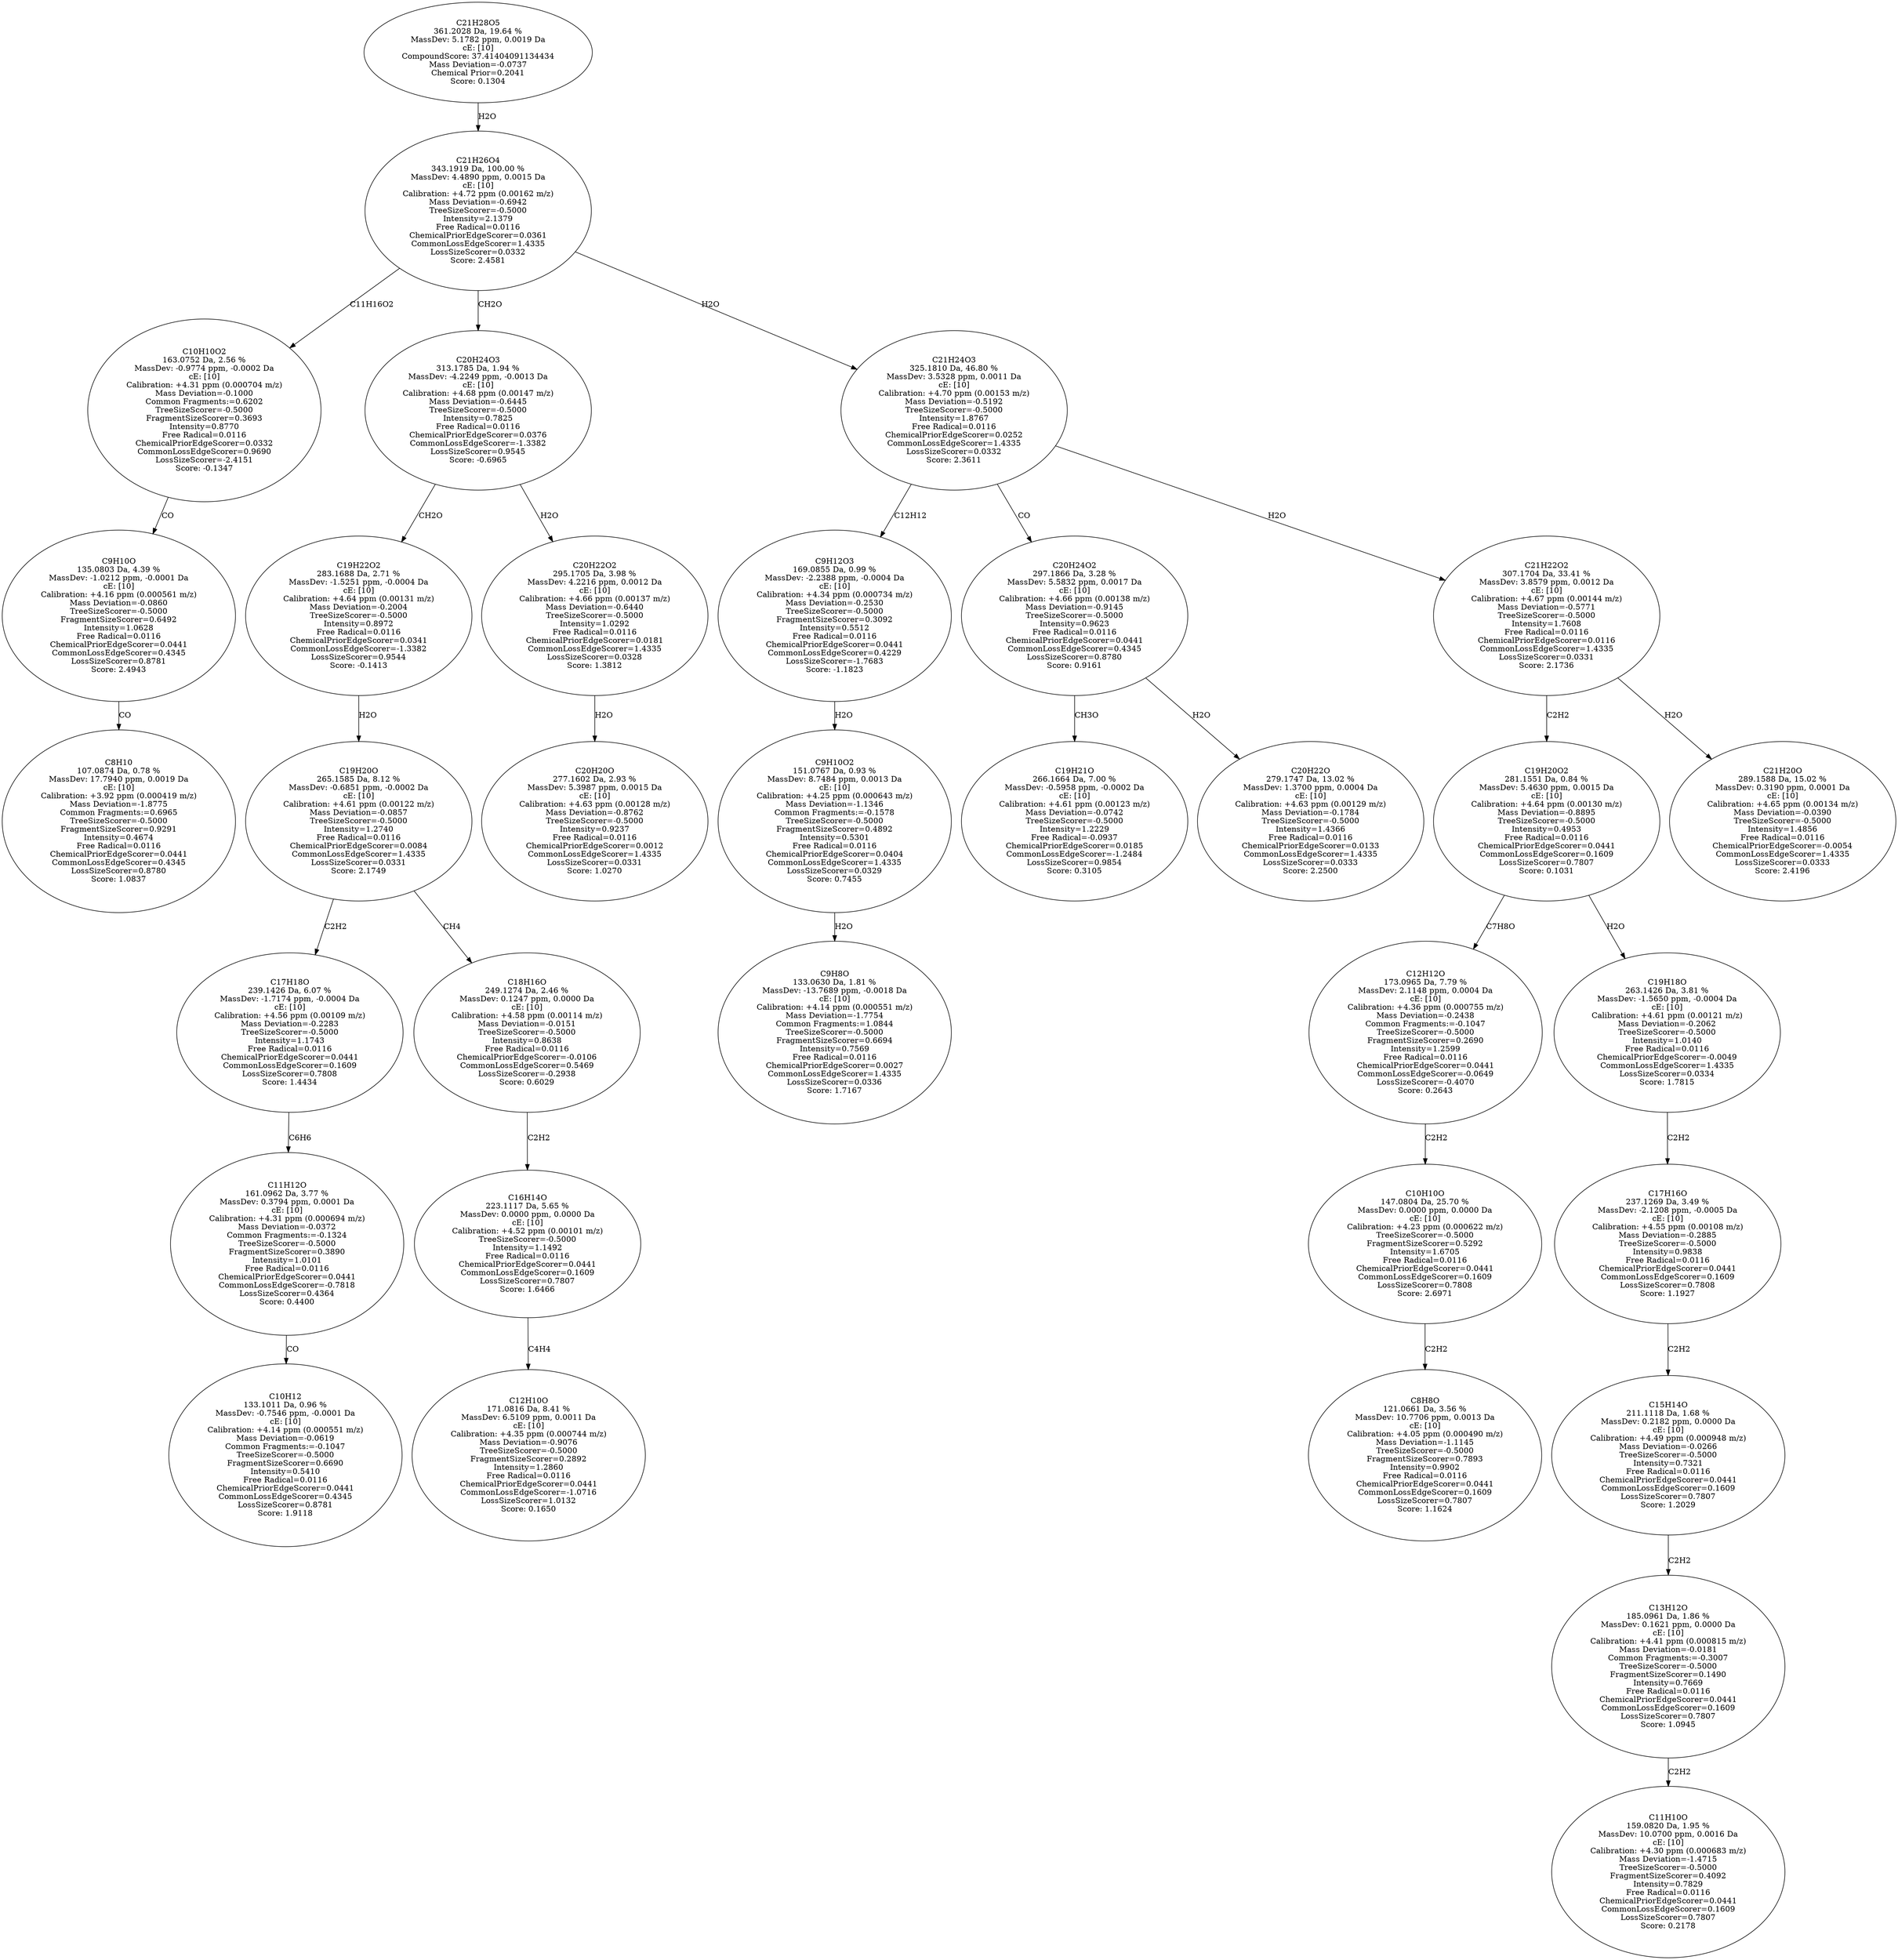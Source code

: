 strict digraph {
v1 [label="C8H10\n107.0874 Da, 0.78 %\nMassDev: 17.7940 ppm, 0.0019 Da\ncE: [10]\nCalibration: +3.92 ppm (0.000419 m/z)\nMass Deviation=-1.8775\nCommon Fragments:=0.6965\nTreeSizeScorer=-0.5000\nFragmentSizeScorer=0.9291\nIntensity=0.4674\nFree Radical=0.0116\nChemicalPriorEdgeScorer=0.0441\nCommonLossEdgeScorer=0.4345\nLossSizeScorer=0.8780\nScore: 1.0837"];
v2 [label="C9H10O\n135.0803 Da, 4.39 %\nMassDev: -1.0212 ppm, -0.0001 Da\ncE: [10]\nCalibration: +4.16 ppm (0.000561 m/z)\nMass Deviation=-0.0860\nTreeSizeScorer=-0.5000\nFragmentSizeScorer=0.6492\nIntensity=1.0628\nFree Radical=0.0116\nChemicalPriorEdgeScorer=0.0441\nCommonLossEdgeScorer=0.4345\nLossSizeScorer=0.8781\nScore: 2.4943"];
v3 [label="C10H10O2\n163.0752 Da, 2.56 %\nMassDev: -0.9774 ppm, -0.0002 Da\ncE: [10]\nCalibration: +4.31 ppm (0.000704 m/z)\nMass Deviation=-0.1000\nCommon Fragments:=0.6202\nTreeSizeScorer=-0.5000\nFragmentSizeScorer=0.3693\nIntensity=0.8770\nFree Radical=0.0116\nChemicalPriorEdgeScorer=0.0332\nCommonLossEdgeScorer=0.9690\nLossSizeScorer=-2.4151\nScore: -0.1347"];
v4 [label="C10H12\n133.1011 Da, 0.96 %\nMassDev: -0.7546 ppm, -0.0001 Da\ncE: [10]\nCalibration: +4.14 ppm (0.000551 m/z)\nMass Deviation=-0.0619\nCommon Fragments:=-0.1047\nTreeSizeScorer=-0.5000\nFragmentSizeScorer=0.6690\nIntensity=0.5410\nFree Radical=0.0116\nChemicalPriorEdgeScorer=0.0441\nCommonLossEdgeScorer=0.4345\nLossSizeScorer=0.8781\nScore: 1.9118"];
v5 [label="C11H12O\n161.0962 Da, 3.77 %\nMassDev: 0.3794 ppm, 0.0001 Da\ncE: [10]\nCalibration: +4.31 ppm (0.000694 m/z)\nMass Deviation=-0.0372\nCommon Fragments:=-0.1324\nTreeSizeScorer=-0.5000\nFragmentSizeScorer=0.3890\nIntensity=1.0101\nFree Radical=0.0116\nChemicalPriorEdgeScorer=0.0441\nCommonLossEdgeScorer=-0.7818\nLossSizeScorer=0.4364\nScore: 0.4400"];
v6 [label="C17H18O\n239.1426 Da, 6.07 %\nMassDev: -1.7174 ppm, -0.0004 Da\ncE: [10]\nCalibration: +4.56 ppm (0.00109 m/z)\nMass Deviation=-0.2283\nTreeSizeScorer=-0.5000\nIntensity=1.1743\nFree Radical=0.0116\nChemicalPriorEdgeScorer=0.0441\nCommonLossEdgeScorer=0.1609\nLossSizeScorer=0.7808\nScore: 1.4434"];
v7 [label="C12H10O\n171.0816 Da, 8.41 %\nMassDev: 6.5109 ppm, 0.0011 Da\ncE: [10]\nCalibration: +4.35 ppm (0.000744 m/z)\nMass Deviation=-0.9076\nTreeSizeScorer=-0.5000\nFragmentSizeScorer=0.2892\nIntensity=1.2860\nFree Radical=0.0116\nChemicalPriorEdgeScorer=0.0441\nCommonLossEdgeScorer=-1.0716\nLossSizeScorer=1.0132\nScore: 0.1650"];
v8 [label="C16H14O\n223.1117 Da, 5.65 %\nMassDev: 0.0000 ppm, 0.0000 Da\ncE: [10]\nCalibration: +4.52 ppm (0.00101 m/z)\nTreeSizeScorer=-0.5000\nIntensity=1.1492\nFree Radical=0.0116\nChemicalPriorEdgeScorer=0.0441\nCommonLossEdgeScorer=0.1609\nLossSizeScorer=0.7807\nScore: 1.6466"];
v9 [label="C18H16O\n249.1274 Da, 2.46 %\nMassDev: 0.1247 ppm, 0.0000 Da\ncE: [10]\nCalibration: +4.58 ppm (0.00114 m/z)\nMass Deviation=-0.0151\nTreeSizeScorer=-0.5000\nIntensity=0.8638\nFree Radical=0.0116\nChemicalPriorEdgeScorer=-0.0106\nCommonLossEdgeScorer=0.5469\nLossSizeScorer=-0.2938\nScore: 0.6029"];
v10 [label="C19H20O\n265.1585 Da, 8.12 %\nMassDev: -0.6851 ppm, -0.0002 Da\ncE: [10]\nCalibration: +4.61 ppm (0.00122 m/z)\nMass Deviation=-0.0857\nTreeSizeScorer=-0.5000\nIntensity=1.2740\nFree Radical=0.0116\nChemicalPriorEdgeScorer=0.0084\nCommonLossEdgeScorer=1.4335\nLossSizeScorer=0.0331\nScore: 2.1749"];
v11 [label="C19H22O2\n283.1688 Da, 2.71 %\nMassDev: -1.5251 ppm, -0.0004 Da\ncE: [10]\nCalibration: +4.64 ppm (0.00131 m/z)\nMass Deviation=-0.2004\nTreeSizeScorer=-0.5000\nIntensity=0.8972\nFree Radical=0.0116\nChemicalPriorEdgeScorer=0.0341\nCommonLossEdgeScorer=-1.3382\nLossSizeScorer=0.9544\nScore: -0.1413"];
v12 [label="C20H20O\n277.1602 Da, 2.93 %\nMassDev: 5.3987 ppm, 0.0015 Da\ncE: [10]\nCalibration: +4.63 ppm (0.00128 m/z)\nMass Deviation=-0.8762\nTreeSizeScorer=-0.5000\nIntensity=0.9237\nFree Radical=0.0116\nChemicalPriorEdgeScorer=0.0012\nCommonLossEdgeScorer=1.4335\nLossSizeScorer=0.0331\nScore: 1.0270"];
v13 [label="C20H22O2\n295.1705 Da, 3.98 %\nMassDev: 4.2216 ppm, 0.0012 Da\ncE: [10]\nCalibration: +4.66 ppm (0.00137 m/z)\nMass Deviation=-0.6440\nTreeSizeScorer=-0.5000\nIntensity=1.0292\nFree Radical=0.0116\nChemicalPriorEdgeScorer=0.0181\nCommonLossEdgeScorer=1.4335\nLossSizeScorer=0.0328\nScore: 1.3812"];
v14 [label="C20H24O3\n313.1785 Da, 1.94 %\nMassDev: -4.2249 ppm, -0.0013 Da\ncE: [10]\nCalibration: +4.68 ppm (0.00147 m/z)\nMass Deviation=-0.6445\nTreeSizeScorer=-0.5000\nIntensity=0.7825\nFree Radical=0.0116\nChemicalPriorEdgeScorer=0.0376\nCommonLossEdgeScorer=-1.3382\nLossSizeScorer=0.9545\nScore: -0.6965"];
v15 [label="C9H8O\n133.0630 Da, 1.81 %\nMassDev: -13.7689 ppm, -0.0018 Da\ncE: [10]\nCalibration: +4.14 ppm (0.000551 m/z)\nMass Deviation=-1.7754\nCommon Fragments:=1.0844\nTreeSizeScorer=-0.5000\nFragmentSizeScorer=0.6694\nIntensity=0.7569\nFree Radical=0.0116\nChemicalPriorEdgeScorer=0.0027\nCommonLossEdgeScorer=1.4335\nLossSizeScorer=0.0336\nScore: 1.7167"];
v16 [label="C9H10O2\n151.0767 Da, 0.93 %\nMassDev: 8.7484 ppm, 0.0013 Da\ncE: [10]\nCalibration: +4.25 ppm (0.000643 m/z)\nMass Deviation=-1.1346\nCommon Fragments:=-0.1578\nTreeSizeScorer=-0.5000\nFragmentSizeScorer=0.4892\nIntensity=0.5301\nFree Radical=0.0116\nChemicalPriorEdgeScorer=0.0404\nCommonLossEdgeScorer=1.4335\nLossSizeScorer=0.0329\nScore: 0.7455"];
v17 [label="C9H12O3\n169.0855 Da, 0.99 %\nMassDev: -2.2388 ppm, -0.0004 Da\ncE: [10]\nCalibration: +4.34 ppm (0.000734 m/z)\nMass Deviation=-0.2530\nTreeSizeScorer=-0.5000\nFragmentSizeScorer=0.3092\nIntensity=0.5512\nFree Radical=0.0116\nChemicalPriorEdgeScorer=0.0441\nCommonLossEdgeScorer=0.4229\nLossSizeScorer=-1.7683\nScore: -1.1823"];
v18 [label="C19H21O\n266.1664 Da, 7.00 %\nMassDev: -0.5958 ppm, -0.0002 Da\ncE: [10]\nCalibration: +4.61 ppm (0.00123 m/z)\nMass Deviation=-0.0742\nTreeSizeScorer=-0.5000\nIntensity=1.2229\nFree Radical=-0.0937\nChemicalPriorEdgeScorer=0.0185\nCommonLossEdgeScorer=-1.2484\nLossSizeScorer=0.9854\nScore: 0.3105"];
v19 [label="C20H22O\n279.1747 Da, 13.02 %\nMassDev: 1.3700 ppm, 0.0004 Da\ncE: [10]\nCalibration: +4.63 ppm (0.00129 m/z)\nMass Deviation=-0.1784\nTreeSizeScorer=-0.5000\nIntensity=1.4366\nFree Radical=0.0116\nChemicalPriorEdgeScorer=0.0133\nCommonLossEdgeScorer=1.4335\nLossSizeScorer=0.0333\nScore: 2.2500"];
v20 [label="C20H24O2\n297.1866 Da, 3.28 %\nMassDev: 5.5832 ppm, 0.0017 Da\ncE: [10]\nCalibration: +4.66 ppm (0.00138 m/z)\nMass Deviation=-0.9145\nTreeSizeScorer=-0.5000\nIntensity=0.9623\nFree Radical=0.0116\nChemicalPriorEdgeScorer=0.0441\nCommonLossEdgeScorer=0.4345\nLossSizeScorer=0.8780\nScore: 0.9161"];
v21 [label="C8H8O\n121.0661 Da, 3.56 %\nMassDev: 10.7706 ppm, 0.0013 Da\ncE: [10]\nCalibration: +4.05 ppm (0.000490 m/z)\nMass Deviation=-1.1145\nTreeSizeScorer=-0.5000\nFragmentSizeScorer=0.7893\nIntensity=0.9902\nFree Radical=0.0116\nChemicalPriorEdgeScorer=0.0441\nCommonLossEdgeScorer=0.1609\nLossSizeScorer=0.7807\nScore: 1.1624"];
v22 [label="C10H10O\n147.0804 Da, 25.70 %\nMassDev: 0.0000 ppm, 0.0000 Da\ncE: [10]\nCalibration: +4.23 ppm (0.000622 m/z)\nTreeSizeScorer=-0.5000\nFragmentSizeScorer=0.5292\nIntensity=1.6705\nFree Radical=0.0116\nChemicalPriorEdgeScorer=0.0441\nCommonLossEdgeScorer=0.1609\nLossSizeScorer=0.7808\nScore: 2.6971"];
v23 [label="C12H12O\n173.0965 Da, 7.79 %\nMassDev: 2.1148 ppm, 0.0004 Da\ncE: [10]\nCalibration: +4.36 ppm (0.000755 m/z)\nMass Deviation=-0.2438\nCommon Fragments:=-0.1047\nTreeSizeScorer=-0.5000\nFragmentSizeScorer=0.2690\nIntensity=1.2599\nFree Radical=0.0116\nChemicalPriorEdgeScorer=0.0441\nCommonLossEdgeScorer=-0.0649\nLossSizeScorer=-0.4070\nScore: 0.2643"];
v24 [label="C11H10O\n159.0820 Da, 1.95 %\nMassDev: 10.0700 ppm, 0.0016 Da\ncE: [10]\nCalibration: +4.30 ppm (0.000683 m/z)\nMass Deviation=-1.4715\nTreeSizeScorer=-0.5000\nFragmentSizeScorer=0.4092\nIntensity=0.7829\nFree Radical=0.0116\nChemicalPriorEdgeScorer=0.0441\nCommonLossEdgeScorer=0.1609\nLossSizeScorer=0.7807\nScore: 0.2178"];
v25 [label="C13H12O\n185.0961 Da, 1.86 %\nMassDev: 0.1621 ppm, 0.0000 Da\ncE: [10]\nCalibration: +4.41 ppm (0.000815 m/z)\nMass Deviation=-0.0181\nCommon Fragments:=-0.3007\nTreeSizeScorer=-0.5000\nFragmentSizeScorer=0.1490\nIntensity=0.7669\nFree Radical=0.0116\nChemicalPriorEdgeScorer=0.0441\nCommonLossEdgeScorer=0.1609\nLossSizeScorer=0.7807\nScore: 1.0945"];
v26 [label="C15H14O\n211.1118 Da, 1.68 %\nMassDev: 0.2182 ppm, 0.0000 Da\ncE: [10]\nCalibration: +4.49 ppm (0.000948 m/z)\nMass Deviation=-0.0266\nTreeSizeScorer=-0.5000\nIntensity=0.7321\nFree Radical=0.0116\nChemicalPriorEdgeScorer=0.0441\nCommonLossEdgeScorer=0.1609\nLossSizeScorer=0.7807\nScore: 1.2029"];
v27 [label="C17H16O\n237.1269 Da, 3.49 %\nMassDev: -2.1208 ppm, -0.0005 Da\ncE: [10]\nCalibration: +4.55 ppm (0.00108 m/z)\nMass Deviation=-0.2885\nTreeSizeScorer=-0.5000\nIntensity=0.9838\nFree Radical=0.0116\nChemicalPriorEdgeScorer=0.0441\nCommonLossEdgeScorer=0.1609\nLossSizeScorer=0.7808\nScore: 1.1927"];
v28 [label="C19H18O\n263.1426 Da, 3.81 %\nMassDev: -1.5650 ppm, -0.0004 Da\ncE: [10]\nCalibration: +4.61 ppm (0.00121 m/z)\nMass Deviation=-0.2062\nTreeSizeScorer=-0.5000\nIntensity=1.0140\nFree Radical=0.0116\nChemicalPriorEdgeScorer=-0.0049\nCommonLossEdgeScorer=1.4335\nLossSizeScorer=0.0334\nScore: 1.7815"];
v29 [label="C19H20O2\n281.1551 Da, 0.84 %\nMassDev: 5.4630 ppm, 0.0015 Da\ncE: [10]\nCalibration: +4.64 ppm (0.00130 m/z)\nMass Deviation=-0.8895\nTreeSizeScorer=-0.5000\nIntensity=0.4953\nFree Radical=0.0116\nChemicalPriorEdgeScorer=0.0441\nCommonLossEdgeScorer=0.1609\nLossSizeScorer=0.7807\nScore: 0.1031"];
v30 [label="C21H20O\n289.1588 Da, 15.02 %\nMassDev: 0.3190 ppm, 0.0001 Da\ncE: [10]\nCalibration: +4.65 ppm (0.00134 m/z)\nMass Deviation=-0.0390\nTreeSizeScorer=-0.5000\nIntensity=1.4856\nFree Radical=0.0116\nChemicalPriorEdgeScorer=-0.0054\nCommonLossEdgeScorer=1.4335\nLossSizeScorer=0.0333\nScore: 2.4196"];
v31 [label="C21H22O2\n307.1704 Da, 33.41 %\nMassDev: 3.8579 ppm, 0.0012 Da\ncE: [10]\nCalibration: +4.67 ppm (0.00144 m/z)\nMass Deviation=-0.5771\nTreeSizeScorer=-0.5000\nIntensity=1.7608\nFree Radical=0.0116\nChemicalPriorEdgeScorer=0.0116\nCommonLossEdgeScorer=1.4335\nLossSizeScorer=0.0331\nScore: 2.1736"];
v32 [label="C21H24O3\n325.1810 Da, 46.80 %\nMassDev: 3.5328 ppm, 0.0011 Da\ncE: [10]\nCalibration: +4.70 ppm (0.00153 m/z)\nMass Deviation=-0.5192\nTreeSizeScorer=-0.5000\nIntensity=1.8767\nFree Radical=0.0116\nChemicalPriorEdgeScorer=0.0252\nCommonLossEdgeScorer=1.4335\nLossSizeScorer=0.0332\nScore: 2.3611"];
v33 [label="C21H26O4\n343.1919 Da, 100.00 %\nMassDev: 4.4890 ppm, 0.0015 Da\ncE: [10]\nCalibration: +4.72 ppm (0.00162 m/z)\nMass Deviation=-0.6942\nTreeSizeScorer=-0.5000\nIntensity=2.1379\nFree Radical=0.0116\nChemicalPriorEdgeScorer=0.0361\nCommonLossEdgeScorer=1.4335\nLossSizeScorer=0.0332\nScore: 2.4581"];
v34 [label="C21H28O5\n361.2028 Da, 19.64 %\nMassDev: 5.1782 ppm, 0.0019 Da\ncE: [10]\nCompoundScore: 37.41404091134434\nMass Deviation=-0.0737\nChemical Prior=0.2041\nScore: 0.1304"];
v2 -> v1 [label="CO"];
v3 -> v2 [label="CO"];
v33 -> v3 [label="C11H16O2"];
v5 -> v4 [label="CO"];
v6 -> v5 [label="C6H6"];
v10 -> v6 [label="C2H2"];
v8 -> v7 [label="C4H4"];
v9 -> v8 [label="C2H2"];
v10 -> v9 [label="CH4"];
v11 -> v10 [label="H2O"];
v14 -> v11 [label="CH2O"];
v13 -> v12 [label="H2O"];
v14 -> v13 [label="H2O"];
v33 -> v14 [label="CH2O"];
v16 -> v15 [label="H2O"];
v17 -> v16 [label="H2O"];
v32 -> v17 [label="C12H12"];
v20 -> v18 [label="CH3O"];
v20 -> v19 [label="H2O"];
v32 -> v20 [label="CO"];
v22 -> v21 [label="C2H2"];
v23 -> v22 [label="C2H2"];
v29 -> v23 [label="C7H8O"];
v25 -> v24 [label="C2H2"];
v26 -> v25 [label="C2H2"];
v27 -> v26 [label="C2H2"];
v28 -> v27 [label="C2H2"];
v29 -> v28 [label="H2O"];
v31 -> v29 [label="C2H2"];
v31 -> v30 [label="H2O"];
v32 -> v31 [label="H2O"];
v33 -> v32 [label="H2O"];
v34 -> v33 [label="H2O"];
}